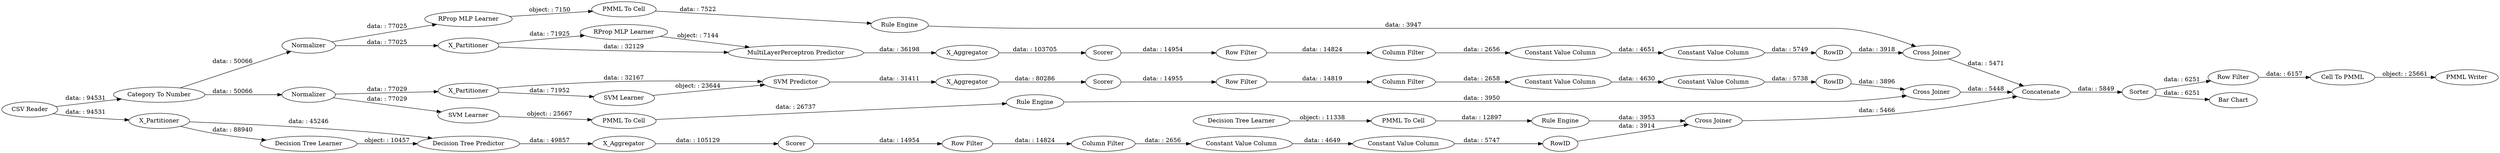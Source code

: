 digraph {
	"6077827050960373879_53" [label="Row Filter"]
	"-8383851075672777980_9" [label="Row Filter"]
	"6454678970362586400_290" [label="Constant Value Column"]
	"-4551274519683736660_31" [label="RProp MLP Learner"]
	"5476974504093038274_2" [label=X_Partitioner]
	"131826316187660896_2" [label=X_Partitioner]
	"131826316187660896_31" [label="Decision Tree Learner"]
	"-5404720638389126721_34" [label="Rule Engine"]
	"6454678970362586400_9" [label="Row Filter"]
	"-4551274519683736660_32" [label="MultiLayerPerceptron Predictor"]
	"-4551274519683736660_2" [label=X_Partitioner]
	"-1030661308049506748_34" [label="PMML To Cell"]
	"5476974504093038274_7" [label=X_Aggregator]
	"7813605220558774831_34" [label="Rule Engine"]
	"6077827050960373879_58" [label="Category To Number"]
	"-5404720638389126721_33" [label="Decision Tree Learner"]
	"6454678970362586400_293" [label=RowID]
	"5476974504093038274_32" [label="SVM Predictor"]
	"131826316187660896_39" [label=Scorer]
	"5476974504093038274_40" [label=Normalizer]
	"131826316187660896_7" [label=X_Aggregator]
	"6077827050960373879_62" [label="CSV Reader"]
	"-8383851075672777980_293" [label=RowID]
	"-2725938362678180057_290" [label="Constant Value Column"]
	"-2725938362678180057_292" [label="Constant Value Column"]
	"6077827050960373879_60" [label=Concatenate]
	"-2725938362678180057_9" [label="Row Filter"]
	"6454678970362586400_292" [label="Constant Value Column"]
	"-2725938362678180057_294" [label="Column Filter"]
	"6454678970362586400_294" [label="Column Filter"]
	"6077827050960373879_54" [label="Cell To PMML"]
	"5476974504093038274_31" [label="SVM Learner"]
	"-4551274519683736660_7" [label=X_Aggregator]
	"131826316187660896_32" [label="Decision Tree Predictor"]
	"-4551274519683736660_38" [label="Cross Joiner"]
	"5476974504093038274_41" [label=Scorer]
	"-2725938362678180057_293" [label=RowID]
	"6077827050960373879_59" [label="Bar Chart"]
	"6077827050960373879_63" [label="PMML Writer"]
	"-4551274519683736660_40" [label=Scorer]
	"-8383851075672777980_294" [label="Column Filter"]
	"-8383851075672777980_292" [label="Constant Value Column"]
	"-1030661308049506748_33" [label="SVM Learner"]
	"6077827050960373879_52" [label=Sorter]
	"5476974504093038274_39" [label="Cross Joiner"]
	"-4551274519683736660_39" [label=Normalizer]
	"7813605220558774831_22" [label="PMML To Cell"]
	"131826316187660896_38" [label="Cross Joiner"]
	"-5404720638389126721_28" [label="PMML To Cell"]
	"-1030661308049506748_35" [label="Rule Engine"]
	"-8383851075672777980_290" [label="Constant Value Column"]
	"7813605220558774831_35" [label="RProp MLP Learner"]
	"5476974504093038274_40" -> "5476974504093038274_2" [label="data: : 77029"]
	"-1030661308049506748_33" -> "-1030661308049506748_34" [label="object: : 25667"]
	"7813605220558774831_34" -> "-4551274519683736660_38" [label="data: : 3947"]
	"-2725938362678180057_294" -> "-2725938362678180057_290" [label="data: : 2658"]
	"-4551274519683736660_38" -> "6077827050960373879_60" [label="data: : 5471"]
	"-4551274519683736660_31" -> "-4551274519683736660_32" [label="object: : 7144"]
	"6454678970362586400_290" -> "6454678970362586400_292" [label="data: : 4649"]
	"6077827050960373879_62" -> "131826316187660896_2" [label="data: : 94531"]
	"-5404720638389126721_28" -> "-5404720638389126721_34" [label="data: : 12897"]
	"131826316187660896_2" -> "131826316187660896_31" [label="data: : 88940"]
	"131826316187660896_32" -> "131826316187660896_7" [label="data: : 49857"]
	"131826316187660896_39" -> "6454678970362586400_9" [label="data: : 14954"]
	"-2725938362678180057_293" -> "5476974504093038274_39" [label="data: : 3896"]
	"5476974504093038274_7" -> "5476974504093038274_41" [label="data: : 80286"]
	"131826316187660896_7" -> "131826316187660896_39" [label="data: : 105129"]
	"-4551274519683736660_2" -> "-4551274519683736660_32" [label="data: : 32129"]
	"131826316187660896_2" -> "131826316187660896_32" [label="data: : 45246"]
	"6454678970362586400_293" -> "131826316187660896_38" [label="data: : 3914"]
	"6454678970362586400_294" -> "6454678970362586400_290" [label="data: : 2656"]
	"5476974504093038274_2" -> "5476974504093038274_31" [label="data: : 71952"]
	"-4551274519683736660_2" -> "-4551274519683736660_31" [label="data: : 71925"]
	"-4551274519683736660_40" -> "-8383851075672777980_9" [label="data: : 14954"]
	"-2725938362678180057_292" -> "-2725938362678180057_293" [label="data: : 5738"]
	"-4551274519683736660_39" -> "7813605220558774831_35" [label="data: : 77025"]
	"6077827050960373879_62" -> "6077827050960373879_58" [label="data: : 94531"]
	"5476974504093038274_31" -> "5476974504093038274_32" [label="object: : 23644"]
	"131826316187660896_38" -> "6077827050960373879_60" [label="data: : 5466"]
	"6454678970362586400_9" -> "6454678970362586400_294" [label="data: : 14824"]
	"6077827050960373879_52" -> "6077827050960373879_59" [label="data: : 6251"]
	"6077827050960373879_58" -> "5476974504093038274_40" [label="data: : 50066"]
	"-5404720638389126721_33" -> "-5404720638389126721_28" [label="object: : 11338"]
	"-8383851075672777980_293" -> "-4551274519683736660_38" [label="data: : 3918"]
	"-1030661308049506748_34" -> "-1030661308049506748_35" [label="data: : 26737"]
	"-4551274519683736660_7" -> "-4551274519683736660_40" [label="data: : 103705"]
	"-2725938362678180057_290" -> "-2725938362678180057_292" [label="data: : 4630"]
	"5476974504093038274_41" -> "-2725938362678180057_9" [label="data: : 14955"]
	"6077827050960373879_60" -> "6077827050960373879_52" [label="data: : 5849"]
	"-8383851075672777980_290" -> "-8383851075672777980_292" [label="data: : 4651"]
	"-8383851075672777980_9" -> "-8383851075672777980_294" [label="data: : 14824"]
	"-4551274519683736660_32" -> "-4551274519683736660_7" [label="data: : 36198"]
	"-1030661308049506748_35" -> "5476974504093038274_39" [label="data: : 3950"]
	"-4551274519683736660_39" -> "-4551274519683736660_2" [label="data: : 77025"]
	"5476974504093038274_2" -> "5476974504093038274_32" [label="data: : 32167"]
	"7813605220558774831_22" -> "7813605220558774831_34" [label="data: : 7522"]
	"6077827050960373879_58" -> "-4551274519683736660_39" [label="data: : 50066"]
	"6454678970362586400_292" -> "6454678970362586400_293" [label="data: : 5747"]
	"6077827050960373879_53" -> "6077827050960373879_54" [label="data: : 6157"]
	"-8383851075672777980_294" -> "-8383851075672777980_290" [label="data: : 2656"]
	"131826316187660896_31" -> "131826316187660896_32" [label="object: : 10457"]
	"-8383851075672777980_292" -> "-8383851075672777980_293" [label="data: : 5749"]
	"5476974504093038274_39" -> "6077827050960373879_60" [label="data: : 5448"]
	"7813605220558774831_35" -> "7813605220558774831_22" [label="object: : 7150"]
	"-5404720638389126721_34" -> "131826316187660896_38" [label="data: : 3953"]
	"6077827050960373879_52" -> "6077827050960373879_53" [label="data: : 6251"]
	"5476974504093038274_32" -> "5476974504093038274_7" [label="data: : 31411"]
	"5476974504093038274_40" -> "-1030661308049506748_33" [label="data: : 77029"]
	"6077827050960373879_54" -> "6077827050960373879_63" [label="object: : 25661"]
	"-2725938362678180057_9" -> "-2725938362678180057_294" [label="data: : 14819"]
	rankdir=LR
}
